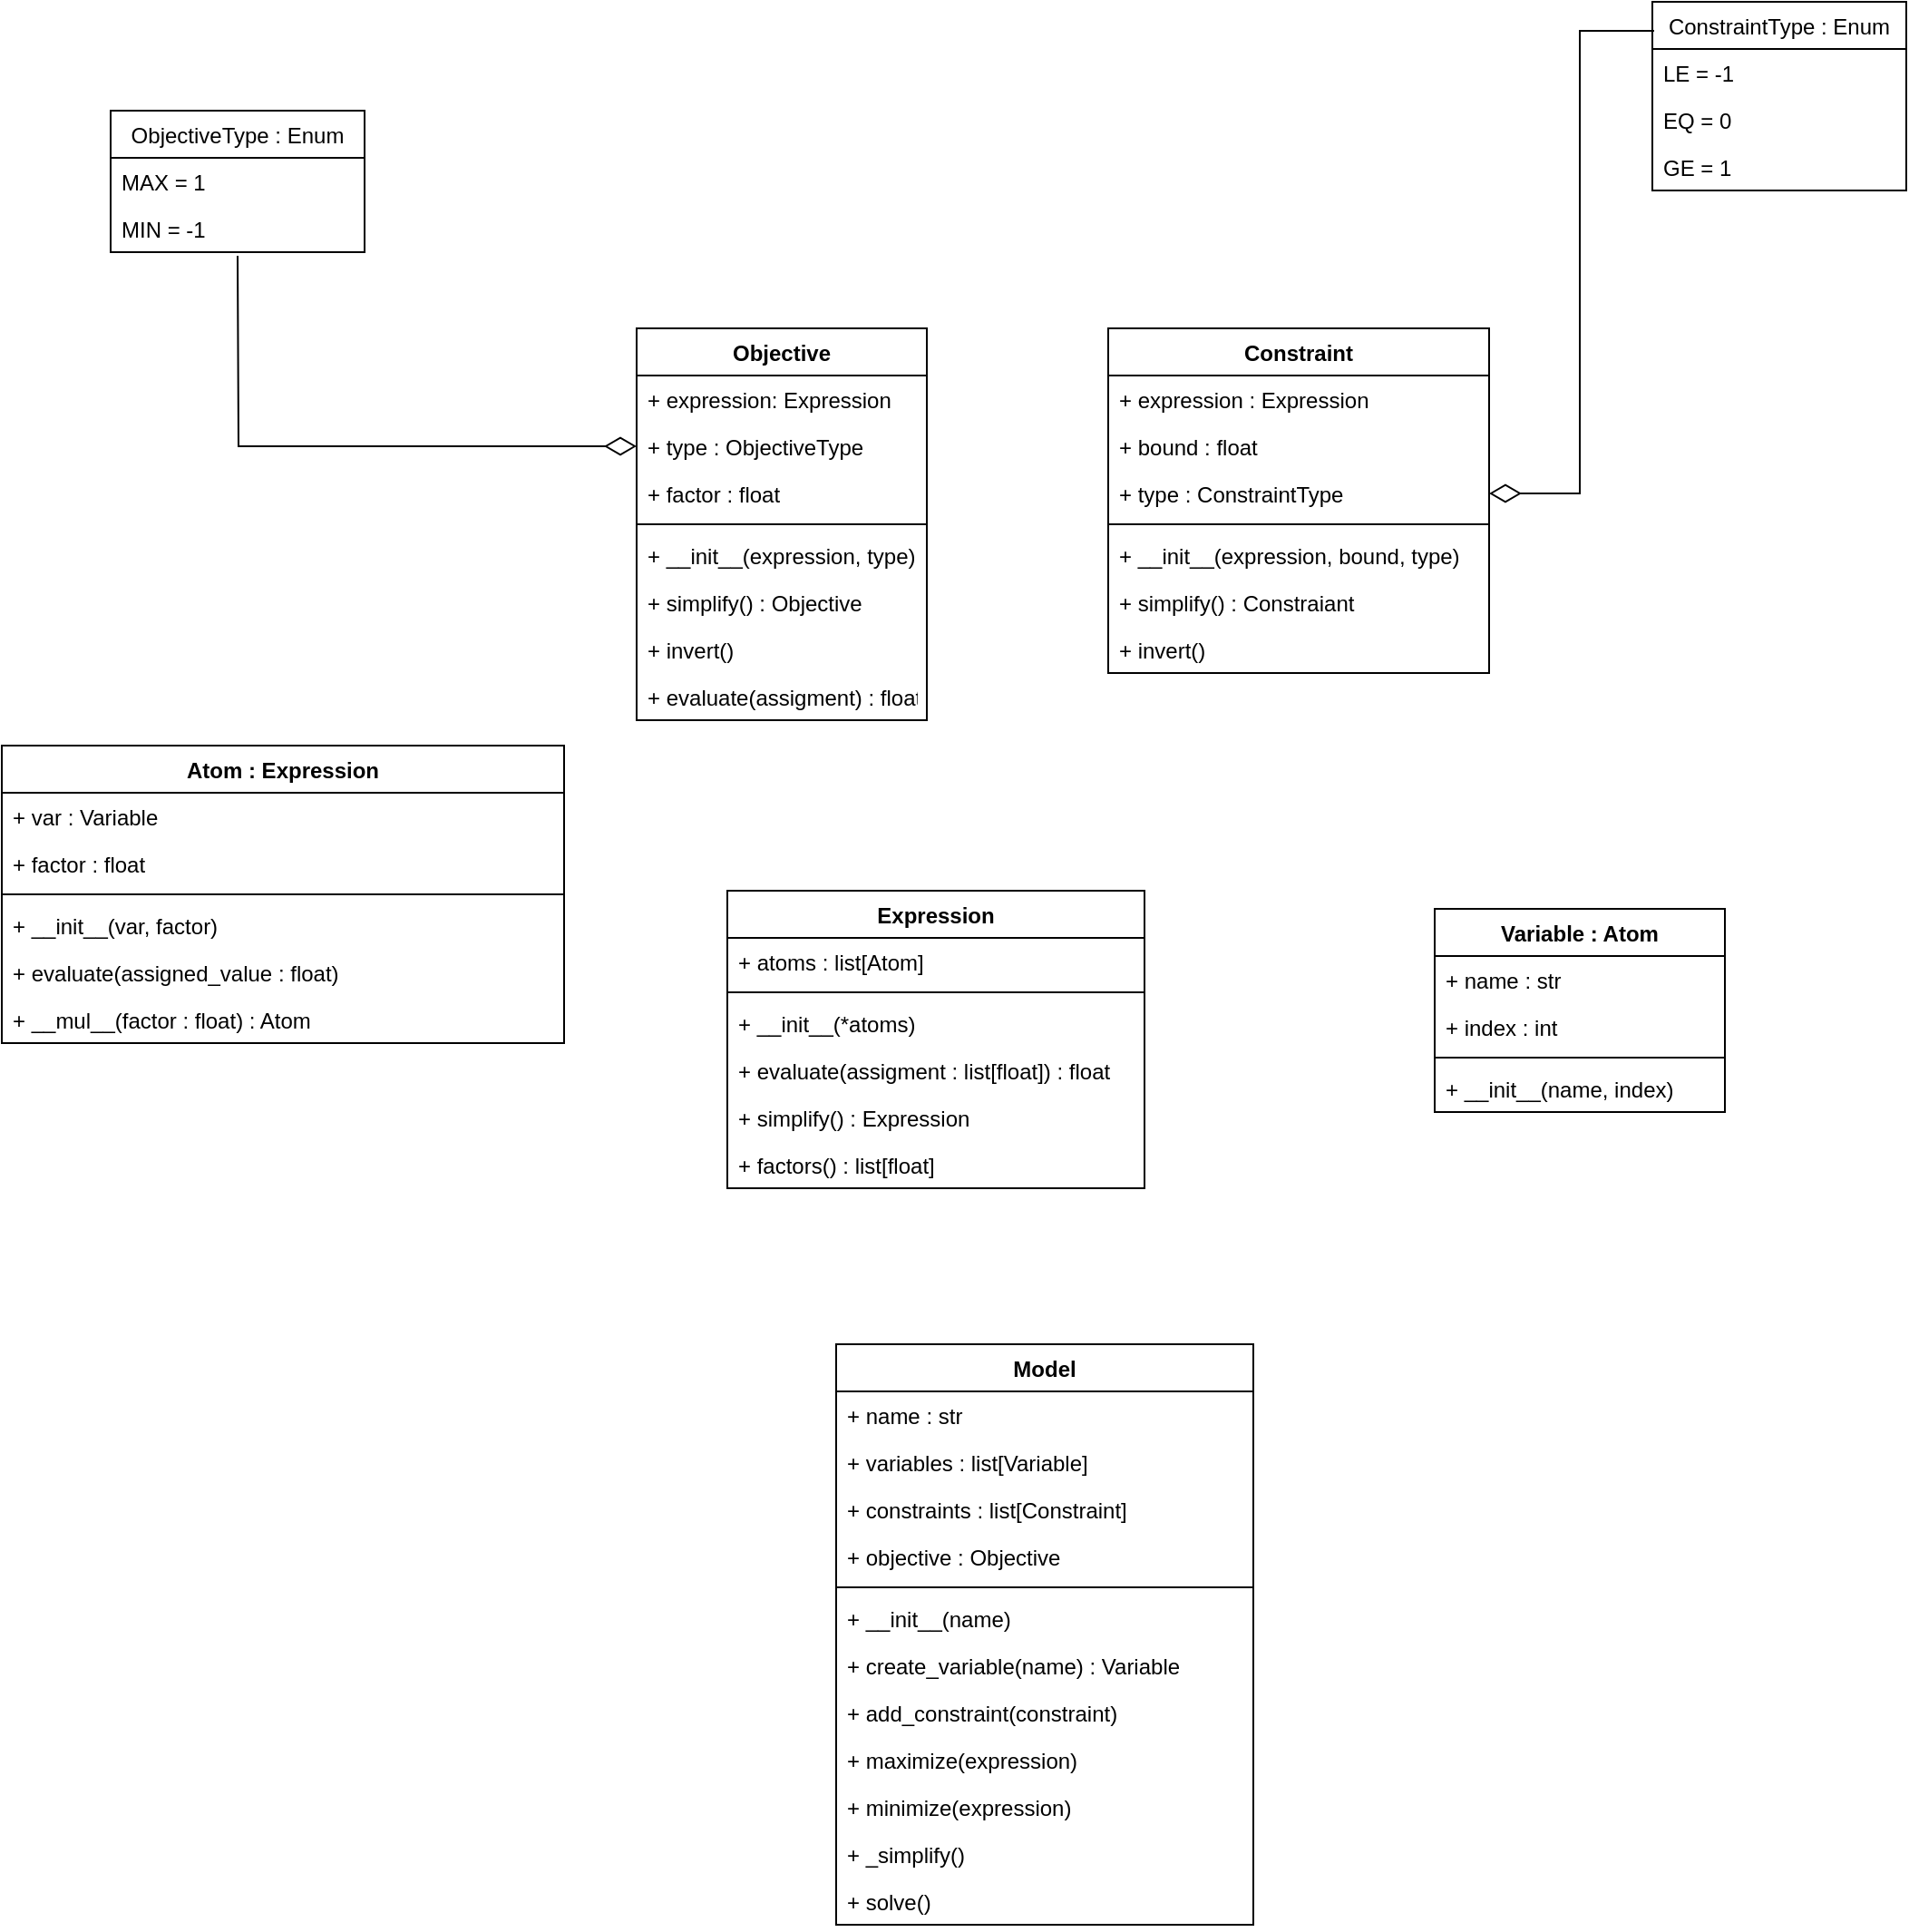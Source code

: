<mxfile version="13.7.9" type="device"><diagram name="Page-1" id="e7e014a7-5840-1c2e-5031-d8a46d1fe8dd"><mxGraphModel dx="2275" dy="779" grid="1" gridSize="10" guides="1" tooltips="1" connect="1" arrows="1" fold="1" page="1" pageScale="1" pageWidth="1169" pageHeight="826" background="#ffffff" math="0" shadow="0"><root><mxCell id="0"/><mxCell id="1" parent="0"/><mxCell id="DfsJerdN7xgzh9iUyD3V-45" value="Objective" style="swimlane;fontStyle=1;align=center;verticalAlign=top;childLayout=stackLayout;horizontal=1;startSize=26;horizontalStack=0;resizeParent=1;resizeParentMax=0;resizeLast=0;collapsible=1;marginBottom=0;" vertex="1" parent="1"><mxGeometry x="220" y="210" width="160" height="216" as="geometry"/></mxCell><mxCell id="DfsJerdN7xgzh9iUyD3V-50" value="+ expression: Expression" style="text;strokeColor=none;fillColor=none;align=left;verticalAlign=top;spacingLeft=4;spacingRight=4;overflow=hidden;rotatable=0;points=[[0,0.5],[1,0.5]];portConstraint=eastwest;" vertex="1" parent="DfsJerdN7xgzh9iUyD3V-45"><mxGeometry y="26" width="160" height="26" as="geometry"/></mxCell><mxCell id="DfsJerdN7xgzh9iUyD3V-49" value="+ type : ObjectiveType" style="text;strokeColor=none;fillColor=none;align=left;verticalAlign=top;spacingLeft=4;spacingRight=4;overflow=hidden;rotatable=0;points=[[0,0.5],[1,0.5]];portConstraint=eastwest;" vertex="1" parent="DfsJerdN7xgzh9iUyD3V-45"><mxGeometry y="52" width="160" height="26" as="geometry"/></mxCell><mxCell id="DfsJerdN7xgzh9iUyD3V-51" value="+ factor : float" style="text;strokeColor=none;fillColor=none;align=left;verticalAlign=top;spacingLeft=4;spacingRight=4;overflow=hidden;rotatable=0;points=[[0,0.5],[1,0.5]];portConstraint=eastwest;" vertex="1" parent="DfsJerdN7xgzh9iUyD3V-45"><mxGeometry y="78" width="160" height="26" as="geometry"/></mxCell><mxCell id="DfsJerdN7xgzh9iUyD3V-47" value="" style="line;strokeWidth=1;fillColor=none;align=left;verticalAlign=middle;spacingTop=-1;spacingLeft=3;spacingRight=3;rotatable=0;labelPosition=right;points=[];portConstraint=eastwest;" vertex="1" parent="DfsJerdN7xgzh9iUyD3V-45"><mxGeometry y="104" width="160" height="8" as="geometry"/></mxCell><mxCell id="DfsJerdN7xgzh9iUyD3V-54" value="+ __init__(expression, type)" style="text;strokeColor=none;fillColor=none;align=left;verticalAlign=top;spacingLeft=4;spacingRight=4;overflow=hidden;rotatable=0;points=[[0,0.5],[1,0.5]];portConstraint=eastwest;" vertex="1" parent="DfsJerdN7xgzh9iUyD3V-45"><mxGeometry y="112" width="160" height="26" as="geometry"/></mxCell><mxCell id="DfsJerdN7xgzh9iUyD3V-53" value="+ simplify() : Objective" style="text;strokeColor=none;fillColor=none;align=left;verticalAlign=top;spacingLeft=4;spacingRight=4;overflow=hidden;rotatable=0;points=[[0,0.5],[1,0.5]];portConstraint=eastwest;" vertex="1" parent="DfsJerdN7xgzh9iUyD3V-45"><mxGeometry y="138" width="160" height="26" as="geometry"/></mxCell><mxCell id="DfsJerdN7xgzh9iUyD3V-48" value="+ invert()" style="text;strokeColor=none;fillColor=none;align=left;verticalAlign=top;spacingLeft=4;spacingRight=4;overflow=hidden;rotatable=0;points=[[0,0.5],[1,0.5]];portConstraint=eastwest;" vertex="1" parent="DfsJerdN7xgzh9iUyD3V-45"><mxGeometry y="164" width="160" height="26" as="geometry"/></mxCell><mxCell id="DfsJerdN7xgzh9iUyD3V-55" value="+ evaluate(assigment) : float" style="text;strokeColor=none;fillColor=none;align=left;verticalAlign=top;spacingLeft=4;spacingRight=4;overflow=hidden;rotatable=0;points=[[0,0.5],[1,0.5]];portConstraint=eastwest;" vertex="1" parent="DfsJerdN7xgzh9iUyD3V-45"><mxGeometry y="190" width="160" height="26" as="geometry"/></mxCell><mxCell id="DfsJerdN7xgzh9iUyD3V-61" style="edgeStyle=orthogonalEdgeStyle;rounded=0;orthogonalLoop=1;jettySize=auto;html=1;startArrow=diamondThin;startFill=0;endArrow=none;endFill=0;strokeWidth=1;targetPerimeterSpacing=0;endSize=0;startSize=15;" edge="1" parent="1" source="DfsJerdN7xgzh9iUyD3V-49"><mxGeometry relative="1" as="geometry"><mxPoint y="170" as="targetPoint"/></mxGeometry></mxCell><mxCell id="DfsJerdN7xgzh9iUyD3V-57" value="ObjectiveType : Enum" style="swimlane;fontStyle=0;childLayout=stackLayout;horizontal=1;startSize=26;fillColor=none;horizontalStack=0;resizeParent=1;resizeParentMax=0;resizeLast=0;collapsible=1;marginBottom=0;" vertex="1" parent="1"><mxGeometry x="-70" y="90" width="140" height="78" as="geometry"/></mxCell><mxCell id="DfsJerdN7xgzh9iUyD3V-58" value="MAX = 1" style="text;strokeColor=none;fillColor=none;align=left;verticalAlign=top;spacingLeft=4;spacingRight=4;overflow=hidden;rotatable=0;points=[[0,0.5],[1,0.5]];portConstraint=eastwest;" vertex="1" parent="DfsJerdN7xgzh9iUyD3V-57"><mxGeometry y="26" width="140" height="26" as="geometry"/></mxCell><mxCell id="DfsJerdN7xgzh9iUyD3V-59" value="MIN = -1" style="text;strokeColor=none;fillColor=none;align=left;verticalAlign=top;spacingLeft=4;spacingRight=4;overflow=hidden;rotatable=0;points=[[0,0.5],[1,0.5]];portConstraint=eastwest;" vertex="1" parent="DfsJerdN7xgzh9iUyD3V-57"><mxGeometry y="52" width="140" height="26" as="geometry"/></mxCell><mxCell id="DfsJerdN7xgzh9iUyD3V-78" value="Variable : Atom" style="swimlane;fontStyle=1;align=center;verticalAlign=top;childLayout=stackLayout;horizontal=1;startSize=26;horizontalStack=0;resizeParent=1;resizeParentMax=0;resizeLast=0;collapsible=1;marginBottom=0;" vertex="1" parent="1"><mxGeometry x="660" y="530" width="160" height="112" as="geometry"/></mxCell><mxCell id="DfsJerdN7xgzh9iUyD3V-79" value="+ name : str" style="text;strokeColor=none;fillColor=none;align=left;verticalAlign=top;spacingLeft=4;spacingRight=4;overflow=hidden;rotatable=0;points=[[0,0.5],[1,0.5]];portConstraint=eastwest;" vertex="1" parent="DfsJerdN7xgzh9iUyD3V-78"><mxGeometry y="26" width="160" height="26" as="geometry"/></mxCell><mxCell id="DfsJerdN7xgzh9iUyD3V-82" value="+ index : int" style="text;strokeColor=none;fillColor=none;align=left;verticalAlign=top;spacingLeft=4;spacingRight=4;overflow=hidden;rotatable=0;points=[[0,0.5],[1,0.5]];portConstraint=eastwest;" vertex="1" parent="DfsJerdN7xgzh9iUyD3V-78"><mxGeometry y="52" width="160" height="26" as="geometry"/></mxCell><mxCell id="DfsJerdN7xgzh9iUyD3V-80" value="" style="line;strokeWidth=1;fillColor=none;align=left;verticalAlign=middle;spacingTop=-1;spacingLeft=3;spacingRight=3;rotatable=0;labelPosition=right;points=[];portConstraint=eastwest;" vertex="1" parent="DfsJerdN7xgzh9iUyD3V-78"><mxGeometry y="78" width="160" height="8" as="geometry"/></mxCell><mxCell id="DfsJerdN7xgzh9iUyD3V-81" value="+ __init__(name, index)" style="text;strokeColor=none;fillColor=none;align=left;verticalAlign=top;spacingLeft=4;spacingRight=4;overflow=hidden;rotatable=0;points=[[0,0.5],[1,0.5]];portConstraint=eastwest;" vertex="1" parent="DfsJerdN7xgzh9iUyD3V-78"><mxGeometry y="86" width="160" height="26" as="geometry"/></mxCell><mxCell id="DfsJerdN7xgzh9iUyD3V-71" value="Atom : Expression" style="swimlane;fontStyle=1;align=center;verticalAlign=top;childLayout=stackLayout;horizontal=1;startSize=26;horizontalStack=0;resizeParent=1;resizeParentMax=0;resizeLast=0;collapsible=1;marginBottom=0;" vertex="1" parent="1"><mxGeometry x="-130" y="440" width="310" height="164" as="geometry"/></mxCell><mxCell id="DfsJerdN7xgzh9iUyD3V-72" value="+ var : Variable" style="text;strokeColor=none;fillColor=none;align=left;verticalAlign=top;spacingLeft=4;spacingRight=4;overflow=hidden;rotatable=0;points=[[0,0.5],[1,0.5]];portConstraint=eastwest;" vertex="1" parent="DfsJerdN7xgzh9iUyD3V-71"><mxGeometry y="26" width="310" height="26" as="geometry"/></mxCell><mxCell id="DfsJerdN7xgzh9iUyD3V-75" value="+ factor : float" style="text;strokeColor=none;fillColor=none;align=left;verticalAlign=top;spacingLeft=4;spacingRight=4;overflow=hidden;rotatable=0;points=[[0,0.5],[1,0.5]];portConstraint=eastwest;" vertex="1" parent="DfsJerdN7xgzh9iUyD3V-71"><mxGeometry y="52" width="310" height="26" as="geometry"/></mxCell><mxCell id="DfsJerdN7xgzh9iUyD3V-73" value="" style="line;strokeWidth=1;fillColor=none;align=left;verticalAlign=middle;spacingTop=-1;spacingLeft=3;spacingRight=3;rotatable=0;labelPosition=right;points=[];portConstraint=eastwest;" vertex="1" parent="DfsJerdN7xgzh9iUyD3V-71"><mxGeometry y="78" width="310" height="8" as="geometry"/></mxCell><mxCell id="DfsJerdN7xgzh9iUyD3V-74" value="+ __init__(var, factor)" style="text;strokeColor=none;fillColor=none;align=left;verticalAlign=top;spacingLeft=4;spacingRight=4;overflow=hidden;rotatable=0;points=[[0,0.5],[1,0.5]];portConstraint=eastwest;" vertex="1" parent="DfsJerdN7xgzh9iUyD3V-71"><mxGeometry y="86" width="310" height="26" as="geometry"/></mxCell><mxCell id="DfsJerdN7xgzh9iUyD3V-76" value="+ evaluate(assigned_value : float)" style="text;strokeColor=none;fillColor=none;align=left;verticalAlign=top;spacingLeft=4;spacingRight=4;overflow=hidden;rotatable=0;points=[[0,0.5],[1,0.5]];portConstraint=eastwest;" vertex="1" parent="DfsJerdN7xgzh9iUyD3V-71"><mxGeometry y="112" width="310" height="26" as="geometry"/></mxCell><mxCell id="DfsJerdN7xgzh9iUyD3V-77" value="+ __mul__(factor : float) : Atom" style="text;strokeColor=none;fillColor=none;align=left;verticalAlign=top;spacingLeft=4;spacingRight=4;overflow=hidden;rotatable=0;points=[[0,0.5],[1,0.5]];portConstraint=eastwest;" vertex="1" parent="DfsJerdN7xgzh9iUyD3V-71"><mxGeometry y="138" width="310" height="26" as="geometry"/></mxCell><mxCell id="DfsJerdN7xgzh9iUyD3V-62" value="Expression" style="swimlane;fontStyle=1;align=center;verticalAlign=top;childLayout=stackLayout;horizontal=1;startSize=26;horizontalStack=0;resizeParent=1;resizeParentMax=0;resizeLast=0;collapsible=1;marginBottom=0;" vertex="1" parent="1"><mxGeometry x="270" y="520" width="230" height="164" as="geometry"/></mxCell><mxCell id="DfsJerdN7xgzh9iUyD3V-63" value="+ atoms : list[Atom]" style="text;strokeColor=none;fillColor=none;align=left;verticalAlign=top;spacingLeft=4;spacingRight=4;overflow=hidden;rotatable=0;points=[[0,0.5],[1,0.5]];portConstraint=eastwest;" vertex="1" parent="DfsJerdN7xgzh9iUyD3V-62"><mxGeometry y="26" width="230" height="26" as="geometry"/></mxCell><mxCell id="DfsJerdN7xgzh9iUyD3V-64" value="" style="line;strokeWidth=1;fillColor=none;align=left;verticalAlign=middle;spacingTop=-1;spacingLeft=3;spacingRight=3;rotatable=0;labelPosition=right;points=[];portConstraint=eastwest;" vertex="1" parent="DfsJerdN7xgzh9iUyD3V-62"><mxGeometry y="52" width="230" height="8" as="geometry"/></mxCell><mxCell id="DfsJerdN7xgzh9iUyD3V-65" value="+ __init__(*atoms)" style="text;strokeColor=none;fillColor=none;align=left;verticalAlign=top;spacingLeft=4;spacingRight=4;overflow=hidden;rotatable=0;points=[[0,0.5],[1,0.5]];portConstraint=eastwest;" vertex="1" parent="DfsJerdN7xgzh9iUyD3V-62"><mxGeometry y="60" width="230" height="26" as="geometry"/></mxCell><mxCell id="DfsJerdN7xgzh9iUyD3V-66" value="+ evaluate(assigment : list[float]) : float" style="text;strokeColor=none;fillColor=none;align=left;verticalAlign=top;spacingLeft=4;spacingRight=4;overflow=hidden;rotatable=0;points=[[0,0.5],[1,0.5]];portConstraint=eastwest;" vertex="1" parent="DfsJerdN7xgzh9iUyD3V-62"><mxGeometry y="86" width="230" height="26" as="geometry"/></mxCell><mxCell id="DfsJerdN7xgzh9iUyD3V-97" value="+ simplify() : Expression" style="text;strokeColor=none;fillColor=none;align=left;verticalAlign=top;spacingLeft=4;spacingRight=4;overflow=hidden;rotatable=0;points=[[0,0.5],[1,0.5]];portConstraint=eastwest;" vertex="1" parent="DfsJerdN7xgzh9iUyD3V-62"><mxGeometry y="112" width="230" height="26" as="geometry"/></mxCell><mxCell id="DfsJerdN7xgzh9iUyD3V-98" value="+ factors() : list[float]" style="text;strokeColor=none;fillColor=none;align=left;verticalAlign=top;spacingLeft=4;spacingRight=4;overflow=hidden;rotatable=0;points=[[0,0.5],[1,0.5]];portConstraint=eastwest;" vertex="1" parent="DfsJerdN7xgzh9iUyD3V-62"><mxGeometry y="138" width="230" height="26" as="geometry"/></mxCell><mxCell id="DfsJerdN7xgzh9iUyD3V-89" value="ConstraintType : Enum" style="swimlane;fontStyle=0;childLayout=stackLayout;horizontal=1;startSize=26;fillColor=none;horizontalStack=0;resizeParent=1;resizeParentMax=0;resizeLast=0;collapsible=1;marginBottom=0;" vertex="1" parent="1"><mxGeometry x="780" y="30" width="140" height="104" as="geometry"/></mxCell><mxCell id="DfsJerdN7xgzh9iUyD3V-90" value="LE = -1" style="text;strokeColor=none;fillColor=none;align=left;verticalAlign=top;spacingLeft=4;spacingRight=4;overflow=hidden;rotatable=0;points=[[0,0.5],[1,0.5]];portConstraint=eastwest;" vertex="1" parent="DfsJerdN7xgzh9iUyD3V-89"><mxGeometry y="26" width="140" height="26" as="geometry"/></mxCell><mxCell id="DfsJerdN7xgzh9iUyD3V-91" value="EQ = 0" style="text;strokeColor=none;fillColor=none;align=left;verticalAlign=top;spacingLeft=4;spacingRight=4;overflow=hidden;rotatable=0;points=[[0,0.5],[1,0.5]];portConstraint=eastwest;" vertex="1" parent="DfsJerdN7xgzh9iUyD3V-89"><mxGeometry y="52" width="140" height="26" as="geometry"/></mxCell><mxCell id="DfsJerdN7xgzh9iUyD3V-92" value="GE = 1" style="text;strokeColor=none;fillColor=none;align=left;verticalAlign=top;spacingLeft=4;spacingRight=4;overflow=hidden;rotatable=0;points=[[0,0.5],[1,0.5]];portConstraint=eastwest;" vertex="1" parent="DfsJerdN7xgzh9iUyD3V-89"><mxGeometry y="78" width="140" height="26" as="geometry"/></mxCell><mxCell id="DfsJerdN7xgzh9iUyD3V-94" style="edgeStyle=orthogonalEdgeStyle;rounded=0;orthogonalLoop=1;jettySize=auto;html=1;entryX=0.007;entryY=0.154;entryDx=0;entryDy=0;entryPerimeter=0;startArrow=diamondThin;startFill=0;startSize=15;endArrow=none;endFill=0;endSize=0;targetPerimeterSpacing=0;strokeWidth=1;" edge="1" parent="1" source="DfsJerdN7xgzh9iUyD3V-88" target="DfsJerdN7xgzh9iUyD3V-89"><mxGeometry relative="1" as="geometry"/></mxCell><mxCell id="DfsJerdN7xgzh9iUyD3V-83" value="Constraint" style="swimlane;fontStyle=1;align=center;verticalAlign=top;childLayout=stackLayout;horizontal=1;startSize=26;horizontalStack=0;resizeParent=1;resizeParentMax=0;resizeLast=0;collapsible=1;marginBottom=0;" vertex="1" parent="1"><mxGeometry x="480" y="210" width="210" height="190" as="geometry"/></mxCell><mxCell id="DfsJerdN7xgzh9iUyD3V-84" value="+ expression : Expression" style="text;strokeColor=none;fillColor=none;align=left;verticalAlign=top;spacingLeft=4;spacingRight=4;overflow=hidden;rotatable=0;points=[[0,0.5],[1,0.5]];portConstraint=eastwest;" vertex="1" parent="DfsJerdN7xgzh9iUyD3V-83"><mxGeometry y="26" width="210" height="26" as="geometry"/></mxCell><mxCell id="DfsJerdN7xgzh9iUyD3V-87" value="+ bound : float" style="text;strokeColor=none;fillColor=none;align=left;verticalAlign=top;spacingLeft=4;spacingRight=4;overflow=hidden;rotatable=0;points=[[0,0.5],[1,0.5]];portConstraint=eastwest;" vertex="1" parent="DfsJerdN7xgzh9iUyD3V-83"><mxGeometry y="52" width="210" height="26" as="geometry"/></mxCell><mxCell id="DfsJerdN7xgzh9iUyD3V-88" value="+ type : ConstraintType" style="text;strokeColor=none;fillColor=none;align=left;verticalAlign=top;spacingLeft=4;spacingRight=4;overflow=hidden;rotatable=0;points=[[0,0.5],[1,0.5]];portConstraint=eastwest;" vertex="1" parent="DfsJerdN7xgzh9iUyD3V-83"><mxGeometry y="78" width="210" height="26" as="geometry"/></mxCell><mxCell id="DfsJerdN7xgzh9iUyD3V-85" value="" style="line;strokeWidth=1;fillColor=none;align=left;verticalAlign=middle;spacingTop=-1;spacingLeft=3;spacingRight=3;rotatable=0;labelPosition=right;points=[];portConstraint=eastwest;" vertex="1" parent="DfsJerdN7xgzh9iUyD3V-83"><mxGeometry y="104" width="210" height="8" as="geometry"/></mxCell><mxCell id="DfsJerdN7xgzh9iUyD3V-86" value="+ __init__(expression, bound, type)" style="text;strokeColor=none;fillColor=none;align=left;verticalAlign=top;spacingLeft=4;spacingRight=4;overflow=hidden;rotatable=0;points=[[0,0.5],[1,0.5]];portConstraint=eastwest;" vertex="1" parent="DfsJerdN7xgzh9iUyD3V-83"><mxGeometry y="112" width="210" height="26" as="geometry"/></mxCell><mxCell id="DfsJerdN7xgzh9iUyD3V-95" value="+ simplify() : Constraiant" style="text;strokeColor=none;fillColor=none;align=left;verticalAlign=top;spacingLeft=4;spacingRight=4;overflow=hidden;rotatable=0;points=[[0,0.5],[1,0.5]];portConstraint=eastwest;" vertex="1" parent="DfsJerdN7xgzh9iUyD3V-83"><mxGeometry y="138" width="210" height="26" as="geometry"/></mxCell><mxCell id="DfsJerdN7xgzh9iUyD3V-96" value="+ invert()" style="text;strokeColor=none;fillColor=none;align=left;verticalAlign=top;spacingLeft=4;spacingRight=4;overflow=hidden;rotatable=0;points=[[0,0.5],[1,0.5]];portConstraint=eastwest;" vertex="1" parent="DfsJerdN7xgzh9iUyD3V-83"><mxGeometry y="164" width="210" height="26" as="geometry"/></mxCell><mxCell id="DfsJerdN7xgzh9iUyD3V-99" value="Model" style="swimlane;fontStyle=1;align=center;verticalAlign=top;childLayout=stackLayout;horizontal=1;startSize=26;horizontalStack=0;resizeParent=1;resizeParentMax=0;resizeLast=0;collapsible=1;marginBottom=0;" vertex="1" parent="1"><mxGeometry x="330" y="770" width="230" height="320" as="geometry"/></mxCell><mxCell id="DfsJerdN7xgzh9iUyD3V-100" value="+ name : str" style="text;strokeColor=none;fillColor=none;align=left;verticalAlign=top;spacingLeft=4;spacingRight=4;overflow=hidden;rotatable=0;points=[[0,0.5],[1,0.5]];portConstraint=eastwest;" vertex="1" parent="DfsJerdN7xgzh9iUyD3V-99"><mxGeometry y="26" width="230" height="26" as="geometry"/></mxCell><mxCell id="DfsJerdN7xgzh9iUyD3V-107" value="+ variables : list[Variable]" style="text;strokeColor=none;fillColor=none;align=left;verticalAlign=top;spacingLeft=4;spacingRight=4;overflow=hidden;rotatable=0;points=[[0,0.5],[1,0.5]];portConstraint=eastwest;" vertex="1" parent="DfsJerdN7xgzh9iUyD3V-99"><mxGeometry y="52" width="230" height="26" as="geometry"/></mxCell><mxCell id="DfsJerdN7xgzh9iUyD3V-108" value="+ constraints : list[Constraint]" style="text;strokeColor=none;fillColor=none;align=left;verticalAlign=top;spacingLeft=4;spacingRight=4;overflow=hidden;rotatable=0;points=[[0,0.5],[1,0.5]];portConstraint=eastwest;" vertex="1" parent="DfsJerdN7xgzh9iUyD3V-99"><mxGeometry y="78" width="230" height="26" as="geometry"/></mxCell><mxCell id="DfsJerdN7xgzh9iUyD3V-109" value="+ objective : Objective" style="text;strokeColor=none;fillColor=none;align=left;verticalAlign=top;spacingLeft=4;spacingRight=4;overflow=hidden;rotatable=0;points=[[0,0.5],[1,0.5]];portConstraint=eastwest;" vertex="1" parent="DfsJerdN7xgzh9iUyD3V-99"><mxGeometry y="104" width="230" height="26" as="geometry"/></mxCell><mxCell id="DfsJerdN7xgzh9iUyD3V-101" value="" style="line;strokeWidth=1;fillColor=none;align=left;verticalAlign=middle;spacingTop=-1;spacingLeft=3;spacingRight=3;rotatable=0;labelPosition=right;points=[];portConstraint=eastwest;" vertex="1" parent="DfsJerdN7xgzh9iUyD3V-99"><mxGeometry y="130" width="230" height="8" as="geometry"/></mxCell><mxCell id="DfsJerdN7xgzh9iUyD3V-102" value="+ __init__(name)" style="text;strokeColor=none;fillColor=none;align=left;verticalAlign=top;spacingLeft=4;spacingRight=4;overflow=hidden;rotatable=0;points=[[0,0.5],[1,0.5]];portConstraint=eastwest;" vertex="1" parent="DfsJerdN7xgzh9iUyD3V-99"><mxGeometry y="138" width="230" height="26" as="geometry"/></mxCell><mxCell id="DfsJerdN7xgzh9iUyD3V-110" value="+ create_variable(name) : Variable" style="text;strokeColor=none;fillColor=none;align=left;verticalAlign=top;spacingLeft=4;spacingRight=4;overflow=hidden;rotatable=0;points=[[0,0.5],[1,0.5]];portConstraint=eastwest;" vertex="1" parent="DfsJerdN7xgzh9iUyD3V-99"><mxGeometry y="164" width="230" height="26" as="geometry"/></mxCell><mxCell id="DfsJerdN7xgzh9iUyD3V-111" value="+ add_constraint(constraint)" style="text;strokeColor=none;fillColor=none;align=left;verticalAlign=top;spacingLeft=4;spacingRight=4;overflow=hidden;rotatable=0;points=[[0,0.5],[1,0.5]];portConstraint=eastwest;" vertex="1" parent="DfsJerdN7xgzh9iUyD3V-99"><mxGeometry y="190" width="230" height="26" as="geometry"/></mxCell><mxCell id="DfsJerdN7xgzh9iUyD3V-112" value="+ maximize(expression)" style="text;strokeColor=none;fillColor=none;align=left;verticalAlign=top;spacingLeft=4;spacingRight=4;overflow=hidden;rotatable=0;points=[[0,0.5],[1,0.5]];portConstraint=eastwest;" vertex="1" parent="DfsJerdN7xgzh9iUyD3V-99"><mxGeometry y="216" width="230" height="26" as="geometry"/></mxCell><mxCell id="DfsJerdN7xgzh9iUyD3V-113" value="+ minimize(expression)" style="text;strokeColor=none;fillColor=none;align=left;verticalAlign=top;spacingLeft=4;spacingRight=4;overflow=hidden;rotatable=0;points=[[0,0.5],[1,0.5]];portConstraint=eastwest;" vertex="1" parent="DfsJerdN7xgzh9iUyD3V-99"><mxGeometry y="242" width="230" height="26" as="geometry"/></mxCell><mxCell id="DfsJerdN7xgzh9iUyD3V-114" value="+ _simplify()" style="text;strokeColor=none;fillColor=none;align=left;verticalAlign=top;spacingLeft=4;spacingRight=4;overflow=hidden;rotatable=0;points=[[0,0.5],[1,0.5]];portConstraint=eastwest;" vertex="1" parent="DfsJerdN7xgzh9iUyD3V-99"><mxGeometry y="268" width="230" height="26" as="geometry"/></mxCell><mxCell id="DfsJerdN7xgzh9iUyD3V-115" value="+ solve()" style="text;strokeColor=none;fillColor=none;align=left;verticalAlign=top;spacingLeft=4;spacingRight=4;overflow=hidden;rotatable=0;points=[[0,0.5],[1,0.5]];portConstraint=eastwest;" vertex="1" parent="DfsJerdN7xgzh9iUyD3V-99"><mxGeometry y="294" width="230" height="26" as="geometry"/></mxCell></root></mxGraphModel></diagram></mxfile>